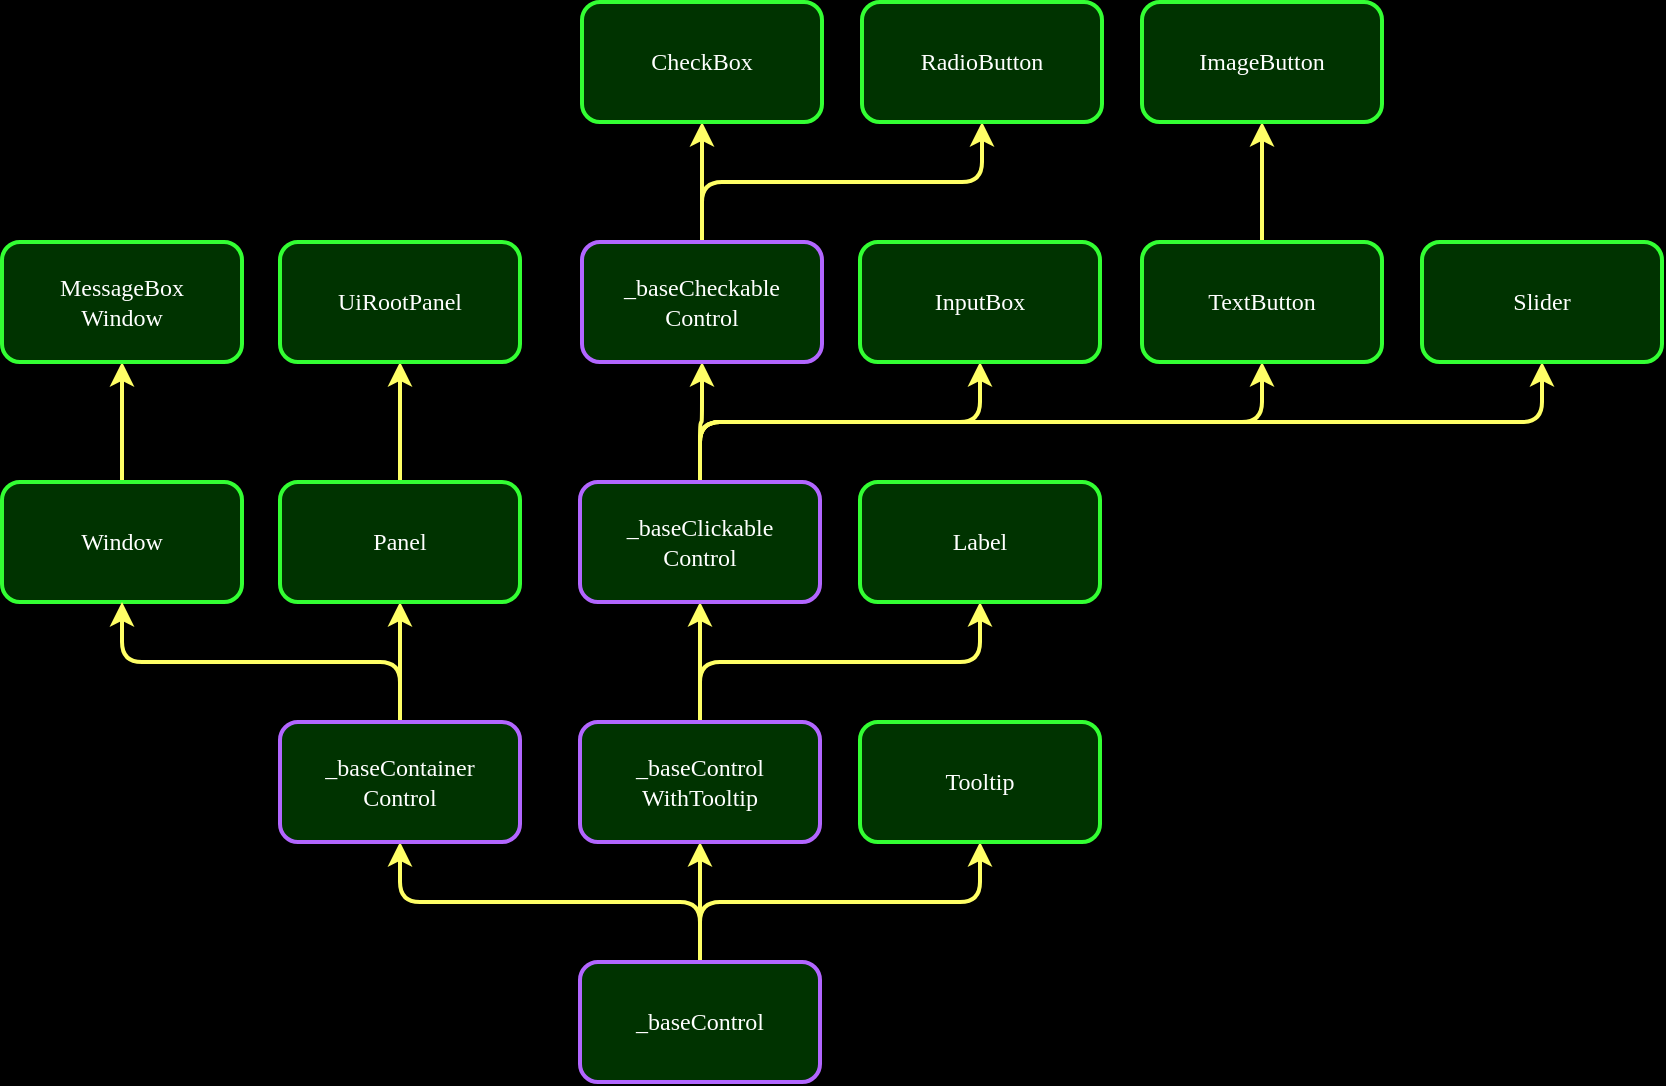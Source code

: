 <mxfile version="23.1.6" type="device">
  <diagram id="Fgq1kFbda6Qcx7QnJO26" name="gml-raptor objects">
    <mxGraphModel dx="2261" dy="758" grid="1" gridSize="10" guides="1" tooltips="1" connect="1" arrows="1" fold="1" page="1" pageScale="1" pageWidth="827" pageHeight="1169" background="#000000" math="0" shadow="0">
      <root>
        <mxCell id="0" />
        <mxCell id="1" parent="0" />
        <mxCell id="1dqqtLo0ICrxFf-IUxEB-22" value="" style="edgeStyle=orthogonalEdgeStyle;shape=connector;rounded=1;orthogonalLoop=1;jettySize=auto;html=1;labelBackgroundColor=default;fontFamily=Helvetica;fontSize=12;fontColor=#FFFFFF;endArrow=classic;strokeColor=#FFFF66;strokeWidth=2;exitX=0.5;exitY=0;exitDx=0;exitDy=0;" parent="1" source="1dqqtLo0ICrxFf-IUxEB-19" target="1dqqtLo0ICrxFf-IUxEB-21" edge="1">
          <mxGeometry relative="1" as="geometry" />
        </mxCell>
        <mxCell id="1dqqtLo0ICrxFf-IUxEB-25" style="edgeStyle=orthogonalEdgeStyle;shape=connector;rounded=1;orthogonalLoop=1;jettySize=auto;html=1;exitX=0.5;exitY=0;exitDx=0;exitDy=0;entryX=0.5;entryY=1;entryDx=0;entryDy=0;labelBackgroundColor=default;fontFamily=Helvetica;fontSize=12;fontColor=#FFFFFF;endArrow=classic;strokeColor=#FFFF66;strokeWidth=2;" parent="1" source="1dqqtLo0ICrxFf-IUxEB-19" target="1dqqtLo0ICrxFf-IUxEB-23" edge="1">
          <mxGeometry relative="1" as="geometry" />
        </mxCell>
        <mxCell id="hVP8yvyoXI02nTNWTHge-5" style="edgeStyle=orthogonalEdgeStyle;shape=connector;rounded=1;orthogonalLoop=1;jettySize=auto;html=1;exitX=0.5;exitY=0;exitDx=0;exitDy=0;entryX=0.5;entryY=1;entryDx=0;entryDy=0;labelBackgroundColor=default;strokeColor=#FFFF66;strokeWidth=2;align=center;verticalAlign=middle;fontFamily=Helvetica;fontSize=12;fontColor=#FFFFFF;endArrow=classic;" parent="1" source="1dqqtLo0ICrxFf-IUxEB-19" target="hVP8yvyoXI02nTNWTHge-1" edge="1">
          <mxGeometry relative="1" as="geometry" />
        </mxCell>
        <mxCell id="1dqqtLo0ICrxFf-IUxEB-19" value="&lt;font face=&quot;Lucida Console&quot;&gt;_baseControl&lt;/font&gt;" style="rounded=1;whiteSpace=wrap;html=1;fillColor=#003300;strokeColor=#B266FF;fontColor=#FFFFFF;strokeWidth=2;" parent="1" vertex="1">
          <mxGeometry x="249" y="700" width="120" height="60" as="geometry" />
        </mxCell>
        <mxCell id="1dqqtLo0ICrxFf-IUxEB-30" value="" style="edgeStyle=orthogonalEdgeStyle;shape=connector;rounded=1;orthogonalLoop=1;jettySize=auto;html=1;labelBackgroundColor=default;fontFamily=Helvetica;fontSize=12;fontColor=#FFFFFF;endArrow=classic;strokeColor=#FFFF66;strokeWidth=2;exitX=0.5;exitY=0;exitDx=0;exitDy=0;" parent="1" source="1dqqtLo0ICrxFf-IUxEB-21" target="1dqqtLo0ICrxFf-IUxEB-29" edge="1">
          <mxGeometry relative="1" as="geometry" />
        </mxCell>
        <mxCell id="1dqqtLo0ICrxFf-IUxEB-32" style="edgeStyle=orthogonalEdgeStyle;shape=connector;rounded=1;orthogonalLoop=1;jettySize=auto;html=1;exitX=0.5;exitY=0;exitDx=0;exitDy=0;entryX=0.5;entryY=1;entryDx=0;entryDy=0;labelBackgroundColor=default;fontFamily=Helvetica;fontSize=12;fontColor=#FFFFFF;endArrow=classic;strokeColor=#FFFF66;strokeWidth=2;" parent="1" source="1dqqtLo0ICrxFf-IUxEB-21" target="1dqqtLo0ICrxFf-IUxEB-31" edge="1">
          <mxGeometry relative="1" as="geometry" />
        </mxCell>
        <mxCell id="1dqqtLo0ICrxFf-IUxEB-21" value="&lt;font face=&quot;Lucida Console&quot;&gt;_baseControl&lt;br&gt;WithTooltip&lt;br&gt;&lt;/font&gt;" style="rounded=1;whiteSpace=wrap;html=1;fillColor=#003300;strokeColor=#B266FF;fontColor=#FFFFFF;strokeWidth=2;" parent="1" vertex="1">
          <mxGeometry x="249" y="580" width="120" height="60" as="geometry" />
        </mxCell>
        <mxCell id="1dqqtLo0ICrxFf-IUxEB-23" value="&lt;font face=&quot;Lucida Console&quot;&gt;Tooltip&lt;/font&gt;" style="rounded=1;whiteSpace=wrap;html=1;fillColor=#003300;strokeColor=#33FF33;fontColor=#FFFFFF;strokeWidth=2;" parent="1" vertex="1">
          <mxGeometry x="389" y="580" width="120" height="60" as="geometry" />
        </mxCell>
        <mxCell id="1dqqtLo0ICrxFf-IUxEB-28" value="" style="edgeStyle=orthogonalEdgeStyle;shape=connector;rounded=1;orthogonalLoop=1;jettySize=auto;html=1;labelBackgroundColor=default;fontFamily=Helvetica;fontSize=12;fontColor=#FFFFFF;endArrow=classic;strokeColor=#FFFF66;strokeWidth=2;exitX=0.5;exitY=0;exitDx=0;exitDy=0;" parent="1" source="1dqqtLo0ICrxFf-IUxEB-24" target="1dqqtLo0ICrxFf-IUxEB-27" edge="1">
          <mxGeometry relative="1" as="geometry" />
        </mxCell>
        <mxCell id="1dqqtLo0ICrxFf-IUxEB-24" value="&lt;font face=&quot;Lucida Console&quot;&gt;Window&lt;/font&gt;" style="rounded=1;whiteSpace=wrap;html=1;fillColor=#003300;strokeColor=#33FF33;fontColor=#FFFFFF;strokeWidth=2;" parent="1" vertex="1">
          <mxGeometry x="-40" y="460" width="120" height="60" as="geometry" />
        </mxCell>
        <mxCell id="1dqqtLo0ICrxFf-IUxEB-27" value="&lt;font face=&quot;Lucida Console&quot;&gt;MessageBox&lt;br&gt;Window&lt;/font&gt;" style="rounded=1;whiteSpace=wrap;html=1;fillColor=#003300;strokeColor=#33FF33;fontColor=#FFFFFF;strokeWidth=2;" parent="1" vertex="1">
          <mxGeometry x="-40" y="340" width="120" height="60" as="geometry" />
        </mxCell>
        <mxCell id="1dqqtLo0ICrxFf-IUxEB-34" value="" style="edgeStyle=orthogonalEdgeStyle;shape=connector;rounded=1;orthogonalLoop=1;jettySize=auto;html=1;labelBackgroundColor=default;fontFamily=Helvetica;fontSize=12;fontColor=#FFFFFF;endArrow=classic;strokeColor=#FFFF66;strokeWidth=2;exitX=0.5;exitY=0;exitDx=0;exitDy=0;" parent="1" source="1dqqtLo0ICrxFf-IUxEB-29" target="1dqqtLo0ICrxFf-IUxEB-33" edge="1">
          <mxGeometry relative="1" as="geometry" />
        </mxCell>
        <mxCell id="1dqqtLo0ICrxFf-IUxEB-36" style="edgeStyle=orthogonalEdgeStyle;shape=connector;rounded=1;orthogonalLoop=1;jettySize=auto;html=1;exitX=0.5;exitY=0;exitDx=0;exitDy=0;entryX=0.5;entryY=1;entryDx=0;entryDy=0;labelBackgroundColor=default;fontFamily=Helvetica;fontSize=12;fontColor=#FFFFFF;endArrow=classic;strokeColor=#FFFF66;strokeWidth=2;" parent="1" source="1dqqtLo0ICrxFf-IUxEB-29" target="1dqqtLo0ICrxFf-IUxEB-35" edge="1">
          <mxGeometry relative="1" as="geometry" />
        </mxCell>
        <mxCell id="XNWoXiLgSCH48UPZ1F3W-2" style="edgeStyle=orthogonalEdgeStyle;rounded=1;orthogonalLoop=1;jettySize=auto;html=1;exitX=0.5;exitY=0;exitDx=0;exitDy=0;entryX=0.5;entryY=1;entryDx=0;entryDy=0;fontSize=12;strokeColor=#FFFF66;fontColor=#FFFFFF;strokeWidth=2;" parent="1" source="1dqqtLo0ICrxFf-IUxEB-29" target="XNWoXiLgSCH48UPZ1F3W-1" edge="1">
          <mxGeometry relative="1" as="geometry" />
        </mxCell>
        <mxCell id="hVP8yvyoXI02nTNWTHge-12" style="edgeStyle=orthogonalEdgeStyle;shape=connector;rounded=1;orthogonalLoop=1;jettySize=auto;html=1;exitX=0.5;exitY=0;exitDx=0;exitDy=0;entryX=0.5;entryY=1;entryDx=0;entryDy=0;labelBackgroundColor=default;strokeColor=#FFFF66;strokeWidth=2;align=center;verticalAlign=middle;fontFamily=Helvetica;fontSize=12;fontColor=#FFFFFF;endArrow=classic;" parent="1" source="1dqqtLo0ICrxFf-IUxEB-29" target="hVP8yvyoXI02nTNWTHge-11" edge="1">
          <mxGeometry relative="1" as="geometry" />
        </mxCell>
        <mxCell id="1dqqtLo0ICrxFf-IUxEB-29" value="&lt;font face=&quot;Lucida Console&quot;&gt;_baseClickable&lt;br&gt;Control&lt;br&gt;&lt;/font&gt;" style="rounded=1;whiteSpace=wrap;html=1;fillColor=#003300;strokeColor=#B266FF;fontColor=#FFFFFF;strokeWidth=2;" parent="1" vertex="1">
          <mxGeometry x="249" y="460" width="120" height="60" as="geometry" />
        </mxCell>
        <mxCell id="1dqqtLo0ICrxFf-IUxEB-31" value="&lt;font face=&quot;Lucida Console&quot;&gt;Label&lt;br&gt;&lt;/font&gt;" style="rounded=1;whiteSpace=wrap;html=1;fillColor=#003300;strokeColor=#33FF33;fontColor=#FFFFFF;strokeWidth=2;" parent="1" vertex="1">
          <mxGeometry x="389" y="460" width="120" height="60" as="geometry" />
        </mxCell>
        <mxCell id="1dqqtLo0ICrxFf-IUxEB-38" value="" style="edgeStyle=orthogonalEdgeStyle;shape=connector;rounded=1;orthogonalLoop=1;jettySize=auto;html=1;labelBackgroundColor=default;fontFamily=Helvetica;fontSize=12;fontColor=#FFFFFF;endArrow=classic;strokeColor=#FFFF66;strokeWidth=2;exitX=0.5;exitY=0;exitDx=0;exitDy=0;" parent="1" source="1dqqtLo0ICrxFf-IUxEB-33" target="1dqqtLo0ICrxFf-IUxEB-37" edge="1">
          <mxGeometry relative="1" as="geometry" />
        </mxCell>
        <mxCell id="1dqqtLo0ICrxFf-IUxEB-33" value="&lt;font face=&quot;Lucida Console&quot;&gt;TextButton&lt;br&gt;&lt;/font&gt;" style="rounded=1;whiteSpace=wrap;html=1;fillColor=#003300;strokeColor=#33FF33;fontColor=#FFFFFF;strokeWidth=2;" parent="1" vertex="1">
          <mxGeometry x="530" y="340" width="120" height="60" as="geometry" />
        </mxCell>
        <mxCell id="1dqqtLo0ICrxFf-IUxEB-35" value="&lt;font face=&quot;Lucida Console&quot;&gt;InputBox&lt;br&gt;&lt;/font&gt;" style="rounded=1;whiteSpace=wrap;html=1;fillColor=#003300;strokeColor=#33FF33;fontColor=#FFFFFF;strokeWidth=2;" parent="1" vertex="1">
          <mxGeometry x="389" y="340" width="120" height="60" as="geometry" />
        </mxCell>
        <mxCell id="1dqqtLo0ICrxFf-IUxEB-37" value="&lt;font face=&quot;Lucida Console&quot;&gt;ImageButton&lt;br&gt;&lt;/font&gt;" style="rounded=1;whiteSpace=wrap;html=1;fillColor=#003300;strokeColor=#33FF33;fontColor=#FFFFFF;strokeWidth=2;" parent="1" vertex="1">
          <mxGeometry x="530" y="220" width="120" height="60" as="geometry" />
        </mxCell>
        <mxCell id="XNWoXiLgSCH48UPZ1F3W-5" style="edgeStyle=orthogonalEdgeStyle;shape=connector;rounded=1;orthogonalLoop=1;jettySize=auto;html=1;exitX=0.5;exitY=0;exitDx=0;exitDy=0;entryX=0.5;entryY=1;entryDx=0;entryDy=0;labelBackgroundColor=default;strokeColor=#FFFF66;strokeWidth=2;align=center;verticalAlign=middle;fontFamily=Helvetica;fontSize=12;fontColor=#FFFFFF;endArrow=classic;" parent="1" source="XNWoXiLgSCH48UPZ1F3W-1" target="XNWoXiLgSCH48UPZ1F3W-3" edge="1">
          <mxGeometry relative="1" as="geometry" />
        </mxCell>
        <mxCell id="XNWoXiLgSCH48UPZ1F3W-6" style="edgeStyle=orthogonalEdgeStyle;shape=connector;rounded=1;orthogonalLoop=1;jettySize=auto;html=1;exitX=0.5;exitY=0;exitDx=0;exitDy=0;entryX=0.5;entryY=1;entryDx=0;entryDy=0;labelBackgroundColor=default;strokeColor=#FFFF66;strokeWidth=2;align=center;verticalAlign=middle;fontFamily=Helvetica;fontSize=12;fontColor=#FFFFFF;endArrow=classic;" parent="1" source="XNWoXiLgSCH48UPZ1F3W-1" target="XNWoXiLgSCH48UPZ1F3W-4" edge="1">
          <mxGeometry relative="1" as="geometry" />
        </mxCell>
        <mxCell id="XNWoXiLgSCH48UPZ1F3W-1" value="&lt;font face=&quot;Lucida Console&quot;&gt;_baseCheckable&lt;br&gt;Control&lt;br&gt;&lt;/font&gt;" style="rounded=1;whiteSpace=wrap;html=1;fillColor=#003300;strokeColor=#B266FF;fontColor=#FFFFFF;strokeWidth=2;" parent="1" vertex="1">
          <mxGeometry x="250" y="340" width="120" height="60" as="geometry" />
        </mxCell>
        <mxCell id="XNWoXiLgSCH48UPZ1F3W-3" value="&lt;font face=&quot;Lucida Console&quot;&gt;CheckBox&lt;br&gt;&lt;/font&gt;" style="rounded=1;whiteSpace=wrap;html=1;fillColor=#003300;strokeColor=#33FF33;fontColor=#FFFFFF;strokeWidth=2;" parent="1" vertex="1">
          <mxGeometry x="250" y="220" width="120" height="60" as="geometry" />
        </mxCell>
        <mxCell id="XNWoXiLgSCH48UPZ1F3W-4" value="&lt;font face=&quot;Lucida Console&quot;&gt;RadioButton&lt;br&gt;&lt;/font&gt;" style="rounded=1;whiteSpace=wrap;html=1;fillColor=#003300;strokeColor=#33FF33;fontColor=#FFFFFF;strokeWidth=2;" parent="1" vertex="1">
          <mxGeometry x="390" y="220" width="120" height="60" as="geometry" />
        </mxCell>
        <mxCell id="hVP8yvyoXI02nTNWTHge-7" style="edgeStyle=orthogonalEdgeStyle;shape=connector;rounded=1;orthogonalLoop=1;jettySize=auto;html=1;exitX=0.5;exitY=0;exitDx=0;exitDy=0;entryX=0.5;entryY=1;entryDx=0;entryDy=0;labelBackgroundColor=default;strokeColor=#FFFF66;strokeWidth=2;align=center;verticalAlign=middle;fontFamily=Helvetica;fontSize=12;fontColor=#FFFFFF;endArrow=classic;" parent="1" source="hVP8yvyoXI02nTNWTHge-1" target="hVP8yvyoXI02nTNWTHge-6" edge="1">
          <mxGeometry relative="1" as="geometry" />
        </mxCell>
        <mxCell id="hVP8yvyoXI02nTNWTHge-10" style="edgeStyle=orthogonalEdgeStyle;shape=connector;rounded=1;orthogonalLoop=1;jettySize=auto;html=1;exitX=0.5;exitY=0;exitDx=0;exitDy=0;entryX=0.5;entryY=1;entryDx=0;entryDy=0;labelBackgroundColor=default;strokeColor=#FFFF66;strokeWidth=2;align=center;verticalAlign=middle;fontFamily=Helvetica;fontSize=12;fontColor=#FFFFFF;endArrow=classic;" parent="1" source="hVP8yvyoXI02nTNWTHge-1" target="1dqqtLo0ICrxFf-IUxEB-24" edge="1">
          <mxGeometry relative="1" as="geometry" />
        </mxCell>
        <mxCell id="hVP8yvyoXI02nTNWTHge-1" value="&lt;font face=&quot;Lucida Console&quot;&gt;_baseContainer&lt;br&gt;Control&lt;/font&gt;" style="rounded=1;whiteSpace=wrap;html=1;fillColor=#003300;strokeColor=#B266FF;fontColor=#FFFFFF;strokeWidth=2;" parent="1" vertex="1">
          <mxGeometry x="99" y="580" width="120" height="60" as="geometry" />
        </mxCell>
        <mxCell id="hVP8yvyoXI02nTNWTHge-9" style="edgeStyle=orthogonalEdgeStyle;shape=connector;rounded=1;orthogonalLoop=1;jettySize=auto;html=1;exitX=0.5;exitY=0;exitDx=0;exitDy=0;entryX=0.5;entryY=1;entryDx=0;entryDy=0;labelBackgroundColor=default;strokeColor=#FFFF66;strokeWidth=2;align=center;verticalAlign=middle;fontFamily=Helvetica;fontSize=12;fontColor=#FFFFFF;endArrow=classic;" parent="1" source="hVP8yvyoXI02nTNWTHge-6" target="hVP8yvyoXI02nTNWTHge-8" edge="1">
          <mxGeometry relative="1" as="geometry" />
        </mxCell>
        <mxCell id="hVP8yvyoXI02nTNWTHge-6" value="&lt;font face=&quot;Lucida Console&quot;&gt;Panel&lt;/font&gt;" style="rounded=1;whiteSpace=wrap;html=1;fillColor=#003300;strokeColor=#33FF33;fontColor=#FFFFFF;strokeWidth=2;" parent="1" vertex="1">
          <mxGeometry x="99" y="460" width="120" height="60" as="geometry" />
        </mxCell>
        <mxCell id="hVP8yvyoXI02nTNWTHge-8" value="&lt;font face=&quot;Lucida Console&quot;&gt;UiRootPanel&lt;/font&gt;" style="rounded=1;whiteSpace=wrap;html=1;fillColor=#003300;strokeColor=#33FF33;fontColor=#FFFFFF;strokeWidth=2;" parent="1" vertex="1">
          <mxGeometry x="99" y="340" width="120" height="60" as="geometry" />
        </mxCell>
        <mxCell id="hVP8yvyoXI02nTNWTHge-11" value="&lt;font face=&quot;Lucida Console&quot;&gt;Slider&lt;br&gt;&lt;/font&gt;" style="rounded=1;whiteSpace=wrap;html=1;fillColor=#003300;strokeColor=#33FF33;fontColor=#FFFFFF;strokeWidth=2;" parent="1" vertex="1">
          <mxGeometry x="670" y="340" width="120" height="60" as="geometry" />
        </mxCell>
      </root>
    </mxGraphModel>
  </diagram>
</mxfile>
